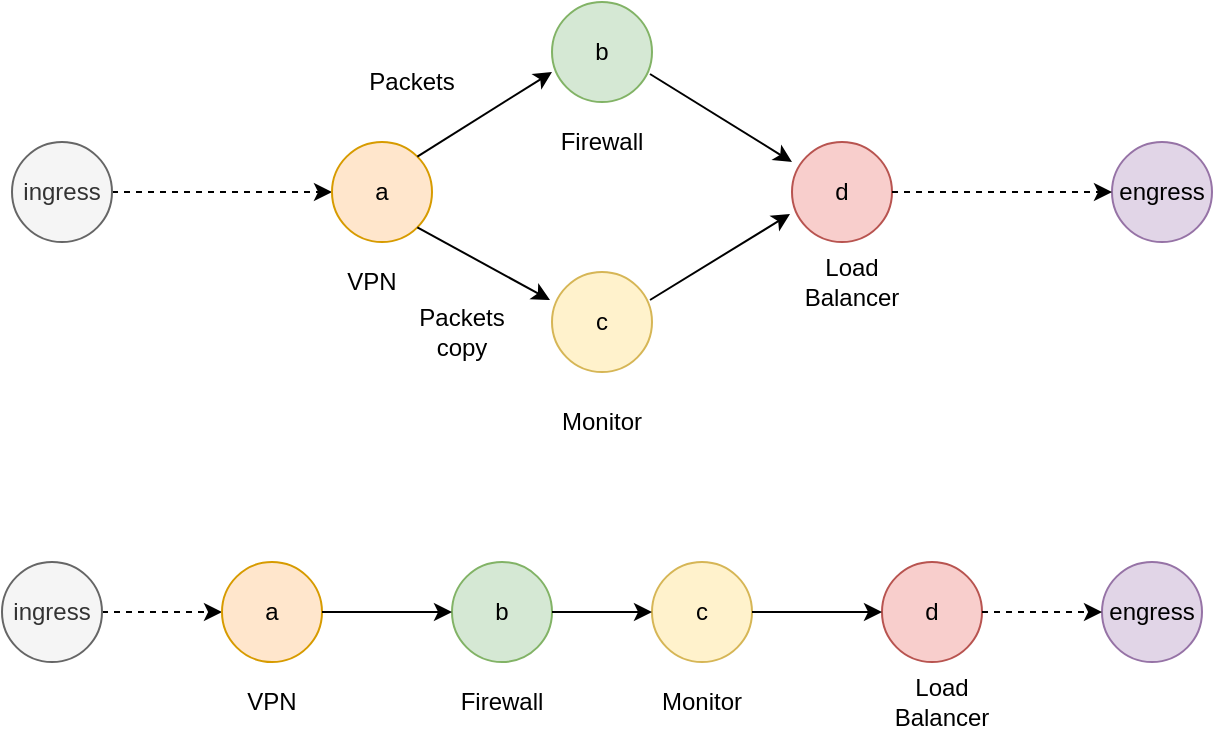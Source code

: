 <mxfile version="13.9.9" type="device"><diagram id="L6eYF94lb47CYF40kbfy" name="Page-1"><mxGraphModel dx="1401" dy="1886" grid="1" gridSize="10" guides="1" tooltips="1" connect="1" arrows="1" fold="1" page="1" pageScale="1" pageWidth="850" pageHeight="1100" math="0" shadow="0"><root><mxCell id="0"/><mxCell id="1" parent="0"/><mxCell id="eWUbyIIptuHA0wNaWF9k-7" value="" style="edgeStyle=orthogonalEdgeStyle;rounded=0;orthogonalLoop=1;jettySize=auto;html=1;dashed=1;" edge="1" parent="1" source="eWUbyIIptuHA0wNaWF9k-1" target="eWUbyIIptuHA0wNaWF9k-2"><mxGeometry relative="1" as="geometry"/></mxCell><mxCell id="eWUbyIIptuHA0wNaWF9k-1" value="ingress" style="ellipse;whiteSpace=wrap;html=1;aspect=fixed;fillColor=#f5f5f5;strokeColor=#666666;fontColor=#333333;" vertex="1" parent="1"><mxGeometry x="125" y="460" width="50" height="50" as="geometry"/></mxCell><mxCell id="eWUbyIIptuHA0wNaWF9k-2" value="a" style="ellipse;whiteSpace=wrap;html=1;aspect=fixed;fillColor=#ffe6cc;strokeColor=#d79b00;" vertex="1" parent="1"><mxGeometry x="285" y="460" width="50" height="50" as="geometry"/></mxCell><mxCell id="eWUbyIIptuHA0wNaWF9k-3" value="b" style="ellipse;whiteSpace=wrap;html=1;aspect=fixed;fillColor=#d5e8d4;strokeColor=#82b366;" vertex="1" parent="1"><mxGeometry x="395" y="390" width="50" height="50" as="geometry"/></mxCell><mxCell id="eWUbyIIptuHA0wNaWF9k-4" value="c" style="ellipse;whiteSpace=wrap;html=1;aspect=fixed;fillColor=#fff2cc;strokeColor=#d6b656;" vertex="1" parent="1"><mxGeometry x="395" y="525" width="50" height="50" as="geometry"/></mxCell><mxCell id="eWUbyIIptuHA0wNaWF9k-5" value="d" style="ellipse;whiteSpace=wrap;html=1;aspect=fixed;fillColor=#f8cecc;strokeColor=#b85450;" vertex="1" parent="1"><mxGeometry x="515" y="460" width="50" height="50" as="geometry"/></mxCell><mxCell id="eWUbyIIptuHA0wNaWF9k-6" value="engress" style="ellipse;whiteSpace=wrap;html=1;aspect=fixed;fillColor=#e1d5e7;strokeColor=#9673a6;" vertex="1" parent="1"><mxGeometry x="675" y="460" width="50" height="50" as="geometry"/></mxCell><mxCell id="eWUbyIIptuHA0wNaWF9k-8" value="" style="endArrow=classic;html=1;exitX=1;exitY=1;exitDx=0;exitDy=0;entryX=-0.02;entryY=0.28;entryDx=0;entryDy=0;entryPerimeter=0;" edge="1" parent="1" source="eWUbyIIptuHA0wNaWF9k-2" target="eWUbyIIptuHA0wNaWF9k-4"><mxGeometry width="50" height="50" relative="1" as="geometry"><mxPoint x="455" y="980" as="sourcePoint"/><mxPoint x="505" y="930" as="targetPoint"/></mxGeometry></mxCell><mxCell id="eWUbyIIptuHA0wNaWF9k-10" value="" style="endArrow=classic;html=1;exitX=1;exitY=0;exitDx=0;exitDy=0;entryX=0;entryY=0.7;entryDx=0;entryDy=0;entryPerimeter=0;" edge="1" parent="1" source="eWUbyIIptuHA0wNaWF9k-2" target="eWUbyIIptuHA0wNaWF9k-3"><mxGeometry width="50" height="50" relative="1" as="geometry"><mxPoint x="337.678" y="512.678" as="sourcePoint"/><mxPoint x="404" y="549" as="targetPoint"/></mxGeometry></mxCell><mxCell id="eWUbyIIptuHA0wNaWF9k-11" value="" style="endArrow=classic;html=1;exitX=0.98;exitY=0.72;exitDx=0;exitDy=0;exitPerimeter=0;" edge="1" parent="1" source="eWUbyIIptuHA0wNaWF9k-3"><mxGeometry width="50" height="50" relative="1" as="geometry"><mxPoint x="347.678" y="522.678" as="sourcePoint"/><mxPoint x="515" y="470" as="targetPoint"/></mxGeometry></mxCell><mxCell id="eWUbyIIptuHA0wNaWF9k-13" value="" style="endArrow=classic;html=1;exitX=0.98;exitY=0.28;exitDx=0;exitDy=0;entryX=-0.02;entryY=0.72;entryDx=0;entryDy=0;entryPerimeter=0;exitPerimeter=0;" edge="1" parent="1" source="eWUbyIIptuHA0wNaWF9k-4" target="eWUbyIIptuHA0wNaWF9k-5"><mxGeometry width="50" height="50" relative="1" as="geometry"><mxPoint x="357.678" y="532.678" as="sourcePoint"/><mxPoint x="424" y="569" as="targetPoint"/></mxGeometry></mxCell><mxCell id="eWUbyIIptuHA0wNaWF9k-14" value="" style="endArrow=classic;html=1;exitX=1;exitY=0.5;exitDx=0;exitDy=0;entryX=0;entryY=0.5;entryDx=0;entryDy=0;dashed=1;" edge="1" parent="1" source="eWUbyIIptuHA0wNaWF9k-5" target="eWUbyIIptuHA0wNaWF9k-6"><mxGeometry width="50" height="50" relative="1" as="geometry"><mxPoint x="454" y="549" as="sourcePoint"/><mxPoint x="524" y="506" as="targetPoint"/></mxGeometry></mxCell><mxCell id="eWUbyIIptuHA0wNaWF9k-15" value="" style="edgeStyle=orthogonalEdgeStyle;rounded=0;orthogonalLoop=1;jettySize=auto;html=1;dashed=1;" edge="1" parent="1" source="eWUbyIIptuHA0wNaWF9k-16" target="eWUbyIIptuHA0wNaWF9k-17"><mxGeometry relative="1" as="geometry"/></mxCell><mxCell id="eWUbyIIptuHA0wNaWF9k-16" value="ingress" style="ellipse;whiteSpace=wrap;html=1;aspect=fixed;fillColor=#f5f5f5;strokeColor=#666666;fontColor=#333333;" vertex="1" parent="1"><mxGeometry x="120" y="670" width="50" height="50" as="geometry"/></mxCell><mxCell id="eWUbyIIptuHA0wNaWF9k-17" value="a" style="ellipse;whiteSpace=wrap;html=1;aspect=fixed;fillColor=#ffe6cc;strokeColor=#d79b00;" vertex="1" parent="1"><mxGeometry x="230" y="670" width="50" height="50" as="geometry"/></mxCell><mxCell id="eWUbyIIptuHA0wNaWF9k-18" value="b" style="ellipse;whiteSpace=wrap;html=1;aspect=fixed;fillColor=#d5e8d4;strokeColor=#82b366;" vertex="1" parent="1"><mxGeometry x="345" y="670" width="50" height="50" as="geometry"/></mxCell><mxCell id="eWUbyIIptuHA0wNaWF9k-19" value="c" style="ellipse;whiteSpace=wrap;html=1;aspect=fixed;fillColor=#fff2cc;strokeColor=#d6b656;" vertex="1" parent="1"><mxGeometry x="445" y="670" width="50" height="50" as="geometry"/></mxCell><mxCell id="eWUbyIIptuHA0wNaWF9k-20" value="d" style="ellipse;whiteSpace=wrap;html=1;aspect=fixed;fillColor=#f8cecc;strokeColor=#b85450;" vertex="1" parent="1"><mxGeometry x="560" y="670" width="50" height="50" as="geometry"/></mxCell><mxCell id="eWUbyIIptuHA0wNaWF9k-21" value="engress" style="ellipse;whiteSpace=wrap;html=1;aspect=fixed;fillColor=#e1d5e7;strokeColor=#9673a6;" vertex="1" parent="1"><mxGeometry x="670" y="670" width="50" height="50" as="geometry"/></mxCell><mxCell id="eWUbyIIptuHA0wNaWF9k-23" value="" style="endArrow=classic;html=1;exitX=1;exitY=0.5;exitDx=0;exitDy=0;entryX=0;entryY=0.5;entryDx=0;entryDy=0;" edge="1" parent="1" source="eWUbyIIptuHA0wNaWF9k-17" target="eWUbyIIptuHA0wNaWF9k-18"><mxGeometry width="50" height="50" relative="1" as="geometry"><mxPoint x="332.678" y="722.678" as="sourcePoint"/><mxPoint x="399" y="759" as="targetPoint"/></mxGeometry></mxCell><mxCell id="eWUbyIIptuHA0wNaWF9k-24" value="" style="endArrow=classic;html=1;exitX=1;exitY=0.5;exitDx=0;exitDy=0;entryX=0;entryY=0.5;entryDx=0;entryDy=0;" edge="1" parent="1" source="eWUbyIIptuHA0wNaWF9k-18" target="eWUbyIIptuHA0wNaWF9k-19"><mxGeometry width="50" height="50" relative="1" as="geometry"><mxPoint x="342.678" y="732.678" as="sourcePoint"/><mxPoint x="510" y="680" as="targetPoint"/></mxGeometry></mxCell><mxCell id="eWUbyIIptuHA0wNaWF9k-25" value="" style="endArrow=classic;html=1;exitX=1;exitY=0.5;exitDx=0;exitDy=0;entryX=0;entryY=0.5;entryDx=0;entryDy=0;" edge="1" parent="1" source="eWUbyIIptuHA0wNaWF9k-19" target="eWUbyIIptuHA0wNaWF9k-20"><mxGeometry width="50" height="50" relative="1" as="geometry"><mxPoint x="352.678" y="742.678" as="sourcePoint"/><mxPoint x="419" y="779" as="targetPoint"/></mxGeometry></mxCell><mxCell id="eWUbyIIptuHA0wNaWF9k-26" value="" style="endArrow=classic;html=1;exitX=1;exitY=0.5;exitDx=0;exitDy=0;entryX=0;entryY=0.5;entryDx=0;entryDy=0;dashed=1;" edge="1" parent="1" source="eWUbyIIptuHA0wNaWF9k-20" target="eWUbyIIptuHA0wNaWF9k-21"><mxGeometry width="50" height="50" relative="1" as="geometry"><mxPoint x="449" y="759" as="sourcePoint"/><mxPoint x="519" y="716" as="targetPoint"/></mxGeometry></mxCell><mxCell id="eWUbyIIptuHA0wNaWF9k-27" value="VPN" style="text;html=1;strokeColor=none;fillColor=none;align=center;verticalAlign=middle;whiteSpace=wrap;rounded=0;" vertex="1" parent="1"><mxGeometry x="285" y="520" width="40" height="20" as="geometry"/></mxCell><mxCell id="eWUbyIIptuHA0wNaWF9k-28" value="Monitor" style="text;html=1;strokeColor=none;fillColor=none;align=center;verticalAlign=middle;whiteSpace=wrap;rounded=0;" vertex="1" parent="1"><mxGeometry x="400" y="590" width="40" height="20" as="geometry"/></mxCell><mxCell id="eWUbyIIptuHA0wNaWF9k-29" value="Firewall" style="text;html=1;strokeColor=none;fillColor=none;align=center;verticalAlign=middle;whiteSpace=wrap;rounded=0;" vertex="1" parent="1"><mxGeometry x="400" y="450" width="40" height="20" as="geometry"/></mxCell><mxCell id="eWUbyIIptuHA0wNaWF9k-30" value="Load Balancer" style="text;html=1;strokeColor=none;fillColor=none;align=center;verticalAlign=middle;whiteSpace=wrap;rounded=0;" vertex="1" parent="1"><mxGeometry x="525" y="520" width="40" height="20" as="geometry"/></mxCell><mxCell id="eWUbyIIptuHA0wNaWF9k-31" value="Monitor" style="text;html=1;strokeColor=none;fillColor=none;align=center;verticalAlign=middle;whiteSpace=wrap;rounded=0;" vertex="1" parent="1"><mxGeometry x="450" y="730" width="40" height="20" as="geometry"/></mxCell><mxCell id="eWUbyIIptuHA0wNaWF9k-32" value="Firewall" style="text;html=1;strokeColor=none;fillColor=none;align=center;verticalAlign=middle;whiteSpace=wrap;rounded=0;" vertex="1" parent="1"><mxGeometry x="350" y="730" width="40" height="20" as="geometry"/></mxCell><mxCell id="eWUbyIIptuHA0wNaWF9k-33" value="VPN" style="text;html=1;strokeColor=none;fillColor=none;align=center;verticalAlign=middle;whiteSpace=wrap;rounded=0;" vertex="1" parent="1"><mxGeometry x="235" y="730" width="40" height="20" as="geometry"/></mxCell><mxCell id="eWUbyIIptuHA0wNaWF9k-34" value="Load Balancer" style="text;html=1;strokeColor=none;fillColor=none;align=center;verticalAlign=middle;whiteSpace=wrap;rounded=0;" vertex="1" parent="1"><mxGeometry x="570" y="730" width="40" height="20" as="geometry"/></mxCell><mxCell id="eWUbyIIptuHA0wNaWF9k-35" value="Packets" style="text;html=1;strokeColor=none;fillColor=none;align=center;verticalAlign=middle;whiteSpace=wrap;rounded=0;" vertex="1" parent="1"><mxGeometry x="305" y="420" width="40" height="20" as="geometry"/></mxCell><mxCell id="eWUbyIIptuHA0wNaWF9k-36" value="Packets copy" style="text;html=1;strokeColor=none;fillColor=none;align=center;verticalAlign=middle;whiteSpace=wrap;rounded=0;" vertex="1" parent="1"><mxGeometry x="330" y="545" width="40" height="20" as="geometry"/></mxCell></root></mxGraphModel></diagram></mxfile>